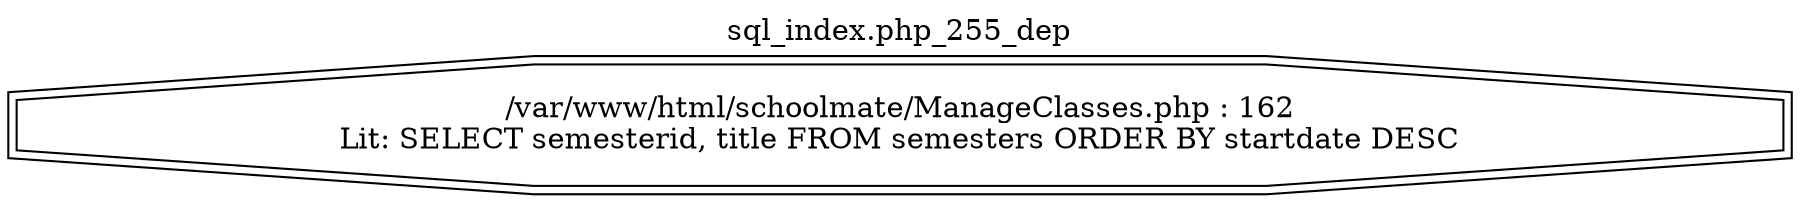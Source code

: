 digraph cfg {
  label="sql_index.php_255_dep";
  labelloc=t;
  n1 [shape=doubleoctagon, label="/var/www/html/schoolmate/ManageClasses.php : 162\nLit: SELECT semesterid, title FROM semesters ORDER BY startdate DESC\n"];
}
